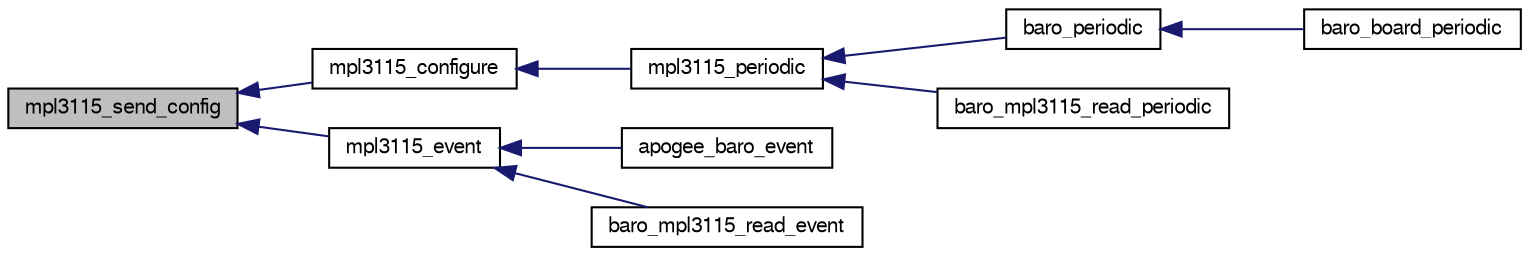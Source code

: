 digraph "mpl3115_send_config"
{
  edge [fontname="FreeSans",fontsize="10",labelfontname="FreeSans",labelfontsize="10"];
  node [fontname="FreeSans",fontsize="10",shape=record];
  rankdir="LR";
  Node1 [label="mpl3115_send_config",height=0.2,width=0.4,color="black", fillcolor="grey75", style="filled", fontcolor="black"];
  Node1 -> Node2 [dir="back",color="midnightblue",fontsize="10",style="solid",fontname="FreeSans"];
  Node2 [label="mpl3115_configure",height=0.2,width=0.4,color="black", fillcolor="white", style="filled",URL="$mpl3115_8h.html#a9ada79887b547d1129b0f5747cb58b2c"];
  Node2 -> Node3 [dir="back",color="midnightblue",fontsize="10",style="solid",fontname="FreeSans"];
  Node3 [label="mpl3115_periodic",height=0.2,width=0.4,color="black", fillcolor="white", style="filled",URL="$mpl3115_8h.html#a82e215609eadefc64ac7198d2a1db1b6"];
  Node3 -> Node4 [dir="back",color="midnightblue",fontsize="10",style="solid",fontname="FreeSans"];
  Node4 [label="baro_periodic",height=0.2,width=0.4,color="black", fillcolor="white", style="filled",URL="$baro_8h.html#a23ed77c56ba44b3ed3cc3b8e378bdb00"];
  Node4 -> Node5 [dir="back",color="midnightblue",fontsize="10",style="solid",fontname="FreeSans"];
  Node5 [label="baro_board_periodic",height=0.2,width=0.4,color="black", fillcolor="white", style="filled",URL="$baro__board__common_8h.html#aa018d39cda0714aa4b87955f478380e8"];
  Node3 -> Node6 [dir="back",color="midnightblue",fontsize="10",style="solid",fontname="FreeSans"];
  Node6 [label="baro_mpl3115_read_periodic",height=0.2,width=0.4,color="black", fillcolor="white", style="filled",URL="$baro__mpl3115_8h.html#a28dec6a30759de1ada1c88d5eab50d98"];
  Node1 -> Node7 [dir="back",color="midnightblue",fontsize="10",style="solid",fontname="FreeSans"];
  Node7 [label="mpl3115_event",height=0.2,width=0.4,color="black", fillcolor="white", style="filled",URL="$mpl3115_8h.html#aefe7f165c195ba90ae950ae74b388148"];
  Node7 -> Node8 [dir="back",color="midnightblue",fontsize="10",style="solid",fontname="FreeSans"];
  Node8 [label="apogee_baro_event",height=0.2,width=0.4,color="black", fillcolor="white", style="filled",URL="$apogee_2baro__board_8h.html#aa3cbc7633f7e6519b5da961e00fcb70d"];
  Node7 -> Node9 [dir="back",color="midnightblue",fontsize="10",style="solid",fontname="FreeSans"];
  Node9 [label="baro_mpl3115_read_event",height=0.2,width=0.4,color="black", fillcolor="white", style="filled",URL="$baro__mpl3115_8h.html#aac1cfc0ff91f0501266ae0bf4c8ddc9c"];
}
